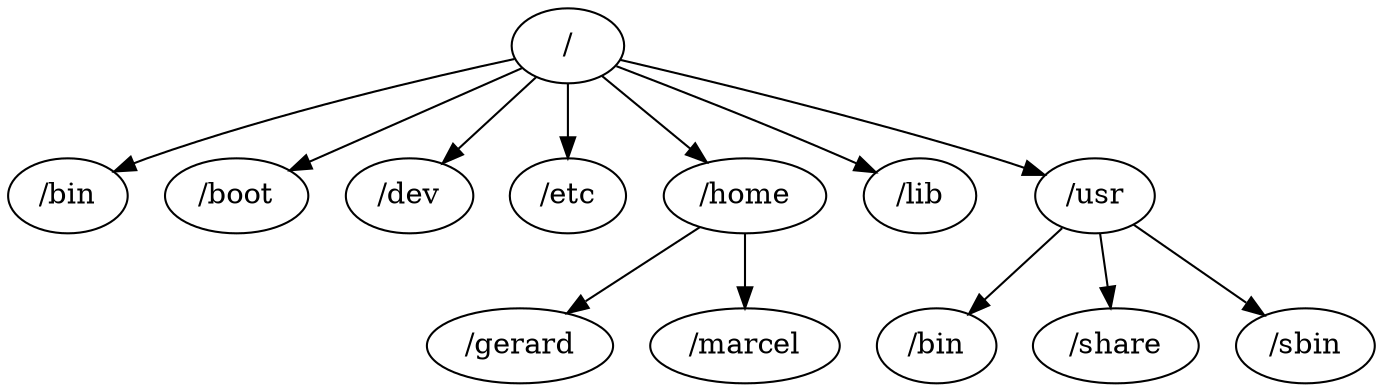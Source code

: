// Arborescence GNU/Linux
digraph {
	A [label="/"]
	B [label="/bin"]
	C [label="/boot"]
	D [label="/dev"]
	E [label="/etc"]
	F [label="/home"]
	G [label="/gerard"]
	H [label="/marcel"]
	I [label="/lib"]
	J [label="/usr"]
	K [label="/bin"]
	L [label="/share"]
	M [label="/sbin"]
	A -> B
	A -> C
	A -> D
	A -> E
	A -> F
	F -> G
	F -> H
	A -> I
	A -> J
	J -> K
	J -> L
	J -> M
}
